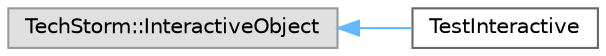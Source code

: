 digraph "Graphical Class Hierarchy"
{
 // LATEX_PDF_SIZE
  bgcolor="transparent";
  edge [fontname=Helvetica,fontsize=10,labelfontname=Helvetica,labelfontsize=10];
  node [fontname=Helvetica,fontsize=10,shape=box,height=0.2,width=0.4];
  rankdir="LR";
  Node0 [id="Node000000",label="TechStorm::InteractiveObject",height=0.2,width=0.4,color="grey60", fillcolor="#E0E0E0", style="filled",tooltip=" "];
  Node0 -> Node1 [id="edge137_Node000000_Node000001",dir="back",color="steelblue1",style="solid",tooltip=" "];
  Node1 [id="Node000001",label="TestInteractive",height=0.2,width=0.4,color="grey40", fillcolor="white", style="filled",URL="$class_test_interactive.html",tooltip=" "];
}
